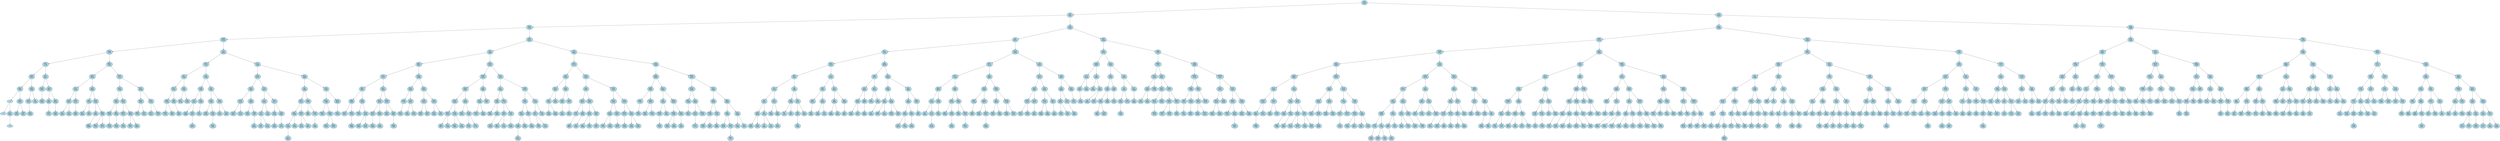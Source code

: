 digraph G {
node [shape=ellipse, style=filled, fillcolor=lightblue, fontsize=18, width=1.2, fixedsize=false];
ranksep=1.5;
nodesep=0.1;
splines=true;
ordering=out;
"NAV-\n0140" -> "IDY-\n5341";
"IDY-\n5341" -> "DQS-\n7226";
"DQS-\n7226" -> "BWR-\n5678";
"BWR-\n5678" -> "AQZ-\n4738";
"AQZ-\n4738" -> "ALN-\n1132";
"ALN-\n1132" -> "AEP-\n4574";
"AEP-\n4574" -> "ABL-\n7035";
"ABL-\n7035" -> "2";
"2" -> "1";
"2" -> "AAU-\n8024";
"AAU-\n8024" -> "3";
"ABL-\n7035" -> "ADW-\n8533";
"ADW-\n8533" -> "ABT-\n4100";
"ADW-\n8533" -> "ADZ-\n8811";
"AEP-\n4574" -> "AHS-\n2300";
"AHS-\n2300" -> "AFD-\n3103";
"AFD-\n3103" -> "AHE-\n6749";
"AHS-\n2300" -> "AII-\n7169";
"ALN-\n1132" -> "ANI-\n6421";
"ANI-\n6421" -> "AMO-\n4501";
"AMO-\n4501" -> "AMP-\n6829";
"ANI-\n6421" -> "APN-\n6817";
"APN-\n6817" -> "ANI-\n8491";
"ANI-\n8491" -> "ANY-\n1151";
"APN-\n6817" -> "APP-\n0094";
"APP-\n0094" -> "AQE-\n5802";
"AQZ-\n4738" -> "BFH-\n7291";
"BFH-\n7291" -> "AWV-\n4976";
"AWV-\n4976" -> "AVY-\n1033";
"AVY-\n1033" -> "ATN-\n9015";
"ATN-\n9015" -> "ASJ-\n0010";
"ATN-\n9015" -> "AUT-\n2320";
"AVY-\n1033" -> "AWV-\n4721";
"AWV-\n4721" -> "AWT-\n4087";
"AWV-\n4976" -> "AZD-\n8580";
"AZD-\n8580" -> "AYS-\n7532";
"AYS-\n7532" -> "AYG-\n9036";
"AYS-\n7532" -> "AZA-\n3761";
"AZD-\n8580" -> "BCR-\n3442";
"BCR-\n3442" -> "AZJ-\n9541";
"AZJ-\n9541" -> "BBC-\n6948";
"BCR-\n3442" -> "BDR-\n7054";
"BDR-\n7054" -> "BDE-\n1633";
"BDR-\n7054" -> "BEU-\n4171";
"BFH-\n7291" -> "BQO-\n1231";
"BQO-\n1231" -> "BLO-\n1900";
"BLO-\n1900" -> "BHF-\n2483";
"BHF-\n2483" -> "BHB-\n5254";
"BHB-\n5254" -> "BFW-\n7048";
"BHF-\n2483" -> "BKJ-\n8136";
"BKJ-\n8136" -> "BKU-\n4158";
"BLO-\n1900" -> "BOZ-\n1852";
"BOZ-\n1852" -> "BMG-\n0316";
"BMG-\n0316" -> "BOJ-\n2149";
"BOZ-\n1852" -> "BQD-\n9919";
"BQD-\n9919" -> "BPK-\n7872";
"BQD-\n9919" -> "BQL-\n4603";
"BQO-\n1231" -> "BUI-\n8088";
"BUI-\n8088" -> "BRO-\n4624";
"BRO-\n4624" -> "BQX-\n7751";
"BRO-\n4624" -> "BUF-\n9321";
"BUI-\n8088" -> "BVP-\n2723";
"BVP-\n2723" -> "BUU-\n4919";
"BVP-\n2723" -> "BWK-\n1533";
"BWR-\n5678" -> "CLV-\n5952";
"CLV-\n5952" -> "CAH-\n7316";
"CAH-\n7316" -> "BYT-\n1626";
"BYT-\n1626" -> "BYG-\n4745";
"BYG-\n4745" -> "BXO-\n3764";
"BXO-\n3764" -> "BXM-\n1724";
"BXO-\n3764" -> "BXX-\n2951";
"BYG-\n4745" -> "BYK-\n2525";
"BYK-\n2525" -> "BYQ-\n9601";
"BYT-\n1626" -> "BZN-\n3325";
"BZN-\n3325" -> "BYU-\n4749";
"BZN-\n3325" -> "CAD-\n0341";
"CAH-\n7316" -> "CGX-\n7329";
"CGX-\n7329" -> "CFB-\n7996";
"CFB-\n7996" -> "CCP-\n9162";
"CCP-\n9162" -> "CAR-\n9096";
"CCP-\n9162" -> "CDS-\n6337";
"CDS-\n6337" -> "CED-\n9278";
"CFB-\n7996" -> "CFG-\n3382";
"CFG-\n3382" -> "CFI-\n7979";
"CGX-\n7329" -> "CIB-\n6281";
"CIB-\n6281" -> "CHP-\n7420";
"CHP-\n7420" -> "CHB-\n8344";
"CHP-\n7420" -> "CHS-\n2305";
"CHS-\n2305" -> "CHQ-\n4452";
"CIB-\n6281" -> "CKU-\n5758";
"CKU-\n5758" -> "CIZ-\n0178";
"CKU-\n5758" -> "CLB-\n4919";
"CLV-\n5952" -> "CYL-\n3540";
"CYL-\n3540" -> "CSQ-\n8175";
"CSQ-\n8175" -> "CRG-\n3800";
"CRG-\n3800" -> "CON-\n9322";
"CON-\n9322" -> "CNH-\n6051";
"CON-\n9322" -> "COO-\n5139";
"CRG-\n3800" -> "CRN-\n3890";
"CRN-\n3890" -> "CRN-\n3529";
"CRN-\n3890" -> "CRR-\n2727";
"CRR-\n2727" -> "CRZ-\n6918";
"CSQ-\n8175" -> "CVZ-\n6278";
"CVZ-\n6278" -> "CUZ-\n0552";
"CUZ-\n0552" -> "CTI-\n3812";
"CTI-\n3812" -> "CSX-\n6161";
"CTI-\n3812" -> "CUS-\n9162";
"CUZ-\n0552" -> "CVI-\n4246";
"CVZ-\n6278" -> "CXG-\n4311";
"CXG-\n4311" -> "CWI-\n0796";
"CWI-\n0796" -> "CXD-\n0806";
"CXG-\n4311" -> "CXW-\n8262";
"CXW-\n8262" -> "CXU-\n4170";
"CYL-\n3540" -> "DLS-\n2899";
"DLS-\n2899" -> "DIX-\n1566";
"DIX-\n1566" -> "DFZ-\n6133";
"DFZ-\n6133" -> "DDL-\n8786";
"DDL-\n8786" -> "CYZ-\n5646";
"CYZ-\n5646" -> "CYO-\n9612";
"DDL-\n8786" -> "DFF-\n4539";
"DFZ-\n6133" -> "DHP-\n2377";
"DHP-\n2377" -> "DGY-\n4444";
"DHP-\n2377" -> "DIV-\n0874";
"DIX-\n1566" -> "DKH-\n3750";
"DKH-\n3750" -> "DJE-\n3852";
"DKH-\n3750" -> "DLM-\n7753";
"DLM-\n7753" -> "DLJ-\n1580";
"DLS-\n2899" -> "DOJ-\n4193";
"DOJ-\n4193" -> "DMG-\n1589";
"DMG-\n1589" -> "DMG-\n0349";
"DMG-\n1589" -> "DMW-\n1088";
"DMW-\n1088" -> "DML-\n0016";
"DMW-\n1088" -> "DMX-\n5634";
"DOJ-\n4193" -> "DOO-\n8692";
"DOO-\n8692" -> "DQO-\n3756";
"DQS-\n7226" -> "FWS-\n0041";
"FWS-\n0041" -> "EIP-\n4496";
"EIP-\n4496" -> "DZC-\n8931";
"DZC-\n8931" -> "DVG-\n1277";
"DVG-\n1277" -> "DRS-\n8341";
"DRS-\n8341" -> "DRK-\n5093";
"DRK-\n5093" -> "DQZ-\n9727";
"DRK-\n5093" -> "DRQ-\n7410";
"DRQ-\n7410" -> "DRQ-\n9664";
"DRS-\n8341" -> "DTB-\n7652";
"DTB-\n7652" -> "DSH-\n3719";
"DTB-\n7652" -> "DUR-\n8436";
"DUR-\n8436" -> "DTH-\n5000";
"DUR-\n8436" -> "DUZ-\n8001";
"DVG-\n1277" -> "DXO-\n0442";
"DXO-\n0442" -> "DWS-\n9072";
"DWS-\n9072" -> "DVN-\n6479";
"DVN-\n6479" -> "DWL-\n0966";
"DWS-\n9072" -> "DWV-\n8659";
"DWV-\n8659" -> "DXO-\n0264";
"DXO-\n0442" -> "DXW-\n3105";
"DXW-\n3105" -> "DXQ-\n3632";
"DXW-\n3105" -> "DYR-\n8861";
"DYR-\n8861" -> "DXW-\n7600";
"DZC-\n8931" -> "EDQ-\n8364";
"EDQ-\n8364" -> "EAG-\n5296";
"EAG-\n5296" -> "DZK-\n7375";
"DZK-\n7375" -> "DZN-\n7220";
"EAG-\n5296" -> "EAS-\n2601";
"EAS-\n2601" -> "EAJ-\n6154";
"EAS-\n2601" -> "ECX-\n0570";
"EDQ-\n8364" -> "EES-\n2634";
"EES-\n2634" -> "EDW-\n0423";
"EDW-\n0423" -> "EDR-\n6061";
"EDW-\n0423" -> "EEF-\n0617";
"EES-\n2634" -> "EET-\n6576";
"EET-\n6576" -> "EES-\n6200";
"EET-\n6576" -> "EIA-\n9721";
"EIP-\n4496" -> "FDW-\n6924";
"FDW-\n6924" -> "EWB-\n0203";
"EWB-\n0203" -> "EQD-\n9291";
"EQD-\n9291" -> "ELM-\n5863";
"ELM-\n5863" -> "EKM-\n5032";
"EKM-\n5032" -> "EJB-\n0417";
"EKM-\n5032" -> "ELL-\n4345";
"ELM-\n5863" -> "EOE-\n5245";
"EOE-\n5245" -> "EMG-\n2945";
"EOE-\n5245" -> "EPI-\n9236";
"EQD-\n9291" -> "ETA-\n4820";
"ETA-\n4820" -> "EQQ-\n6012";
"ETA-\n4820" -> "EUR-\n0097";
"EUR-\n0097" -> "ETN-\n5702";
"EUR-\n0097" -> "EVU-\n1178";
"EWB-\n0203" -> "FAD-\n8893";
"FAD-\n8893" -> "EZG-\n8460";
"EZG-\n8460" -> "EWN-\n1047";
"EZG-\n8460" -> "EZS-\n6089";
"FAD-\n8893" -> "FDG-\n5707";
"FDW-\n6924" -> "FOF-\n7291";
"FOF-\n7291" -> "FJU-\n3265";
"FJU-\n3265" -> "FFE-\n4442";
"FFE-\n4442" -> "FED-\n0985";
"FFE-\n4442" -> "FHH-\n3644";
"FHH-\n3644" -> "FGR-\n6520";
"FJU-\n3265" -> "FML-\n2718";
"FML-\n2718" -> "FKA-\n3877";
"FKA-\n3877" -> "FJU-\n9529";
"FKA-\n3877" -> "FLV-\n1638";
"FML-\n2718" -> "FNG-\n1953";
"FNG-\n1953" -> "FMQ-\n4645";
"FOF-\n7291" -> "FRP-\n5755";
"FRP-\n5755" -> "FRE-\n3330";
"FRE-\n3330" -> "FQU-\n0464";
"FQU-\n0464" -> "FQR-\n6265";
"FQR-\n6265" -> "FPI-\n9105";
"FQU-\n0464" -> "FRD-\n4059";
"FRE-\n3330" -> "FRH-\n2501";
"FRH-\n2501" -> "FRO-\n0068";
"FRP-\n5755" -> "FTU-\n3196";
"FTU-\n3196" -> "FSG-\n9217";
"FSG-\n9217" -> "FRP-\n7053";
"FSG-\n9217" -> "FTN-\n0343";
"FTU-\n3196" -> "FVG-\n1343";
"FWS-\n0041" -> "GZZ-\n6662";
"GZZ-\n6662" -> "GFQ-\n0173";
"GFQ-\n0173" -> "GAV-\n4766";
"GAV-\n4766" -> "FZO-\n4587";
"FZO-\n4587" -> "FXT-\n7002";
"FXT-\n7002" -> "FXN-\n2686";
"FXT-\n7002" -> "FXZ-\n9965";
"FZO-\n4587" -> "FZS-\n4055";
"GAV-\n4766" -> "GER-\n3967";
"GER-\n3967" -> "GDR-\n5202";
"GDR-\n5202" -> "GCC-\n0036";
"GER-\n3967" -> "GFB-\n7672";
"GFB-\n7672" -> "GEU-\n8194";
"GFQ-\n0173" -> "GON-\n9054";
"GON-\n9054" -> "GJD-\n5767";
"GJD-\n5767" -> "GHR-\n4672";
"GHR-\n4672" -> "GGX-\n3151";
"GGX-\n3151" -> "GHI-\n9857";
"GHR-\n4672" -> "GHT-\n5200";
"GHT-\n5200" -> "GII-\n1591";
"GJD-\n5767" -> "GMD-\n9294";
"GMD-\n9294" -> "GJM-\n5219";
"GJM-\n5219" -> "GJL-\n6444";
"GJM-\n5219" -> "GJR-\n7123";
"GMD-\n9294" -> "GMT-\n3281";
"GMT-\n3281" -> "GMY-\n1901";
"GON-\n9054" -> "GWZ-\n2379";
"GWZ-\n2379" -> "GWK-\n1094";
"GWK-\n1094" -> "GUX-\n8296";
"GUX-\n8296" -> "GSS-\n7707";
"GUX-\n8296" -> "GWB-\n6648";
"GWK-\n1094" -> "GWO-\n6872";
"GWO-\n6872" -> "GWR-\n8312";
"GWZ-\n2379" -> "GXQ-\n2730";
"GXQ-\n2730" -> "GXM-\n0372";
"GXM-\n0372" -> "GXH-\n0935";
"GXQ-\n2730" -> "GYU-\n5285";
"GYU-\n5285" -> "GYP-\n1858";
"GYU-\n5285" -> "GZE-\n8100";
"GZZ-\n6662" -> "HSV-\n8406";
"HSV-\n8406" -> "HEE-\n8955";
"HEE-\n8955" -> "HBP-\n5042";
"HBP-\n5042" -> "HAD-\n7797";
"HAD-\n7797" -> "HAZ-\n1975";
"HBP-\n5042" -> "HBW-\n2056";
"HBW-\n2056" -> "HBV-\n5202";
"HBW-\n2056" -> "HCH-\n7375";
"HEE-\n8955" -> "HLG-\n9861";
"HLG-\n9861" -> "HIF-\n1638";
"HIF-\n1638" -> "HGW-\n7887";
"HGW-\n7887" -> "HFZ-\n7619";
"HIF-\n1638" -> "HIU-\n2891";
"HLG-\n9861" -> "HPO-\n9842";
"HPO-\n9842" -> "HME-\n1456";
"HME-\n1456" -> "HLR-\n5203";
"HME-\n1456" -> "HOI-\n8029";
"HPO-\n9842" -> "HQG-\n0025";
"HQG-\n0025" -> "HST-\n4262";
"HSV-\n8406" -> "HWO-\n8078";
"HWO-\n8078" -> "HUM-\n8306";
"HUM-\n8306" -> "HUL-\n8389";
"HUL-\n8389" -> "HUC-\n5947";
"HUM-\n8306" -> "HVV-\n4988";
"HVV-\n4988" -> "HUY-\n0232";
"HUY-\n0232" -> "HUZ-\n3713";
"HVV-\n4988" -> "HWN-\n2195";
"HWO-\n8078" -> "HYZ-\n4644";
"HYZ-\n4644" -> "HYA-\n5258";
"HYA-\n5258" -> "HXH-\n2300";
"HXH-\n2300" -> "HXB-\n4527";
"HXH-\n2300" -> "HXV-\n9527";
"HYA-\n5258" -> "HYD-\n3330";
"HYD-\n3330" -> "HYJ-\n2894";
"HYZ-\n4644" -> "IBG-\n5845";
"IBG-\n5845" -> "HZJ-\n7549";
"HZJ-\n7549" -> "HZD-\n4647";
"HZJ-\n7549" -> "HZN-\n7310";
"HZN-\n7310" -> "IAB-\n7311";
"IBG-\n5845" -> "ICN-\n2088";
"ICN-\n2088" -> "ICA-\n1398";
"ICN-\n2088" -> "IDC-\n3578";
"IDY-\n5341" -> "LEX-\n9162";
"LEX-\n9162" -> "JSZ-\n4571";
"JSZ-\n4571" -> "JFU-\n7914";
"JFU-\n7914" -> "IWN-\n4616";
"IWN-\n4616" -> "IPE-\n3267";
"IPE-\n3267" -> "ILX-\n1159";
"ILX-\n1159" -> "IHI-\n5627";
"IHI-\n5627" -> "IGM-\n8326";
"IGM-\n8326" -> "IEB-\n4259";
"IGM-\n8326" -> "IGX-\n0919";
"IHI-\n5627" -> "IJS-\n2730";
"IJS-\n2730" -> "IIF-\n2660";
"IJS-\n2730" -> "ILU-\n4305";
"ILX-\n1159" -> "ING-\n0312";
"ING-\n0312" -> "IMJ-\n8799";
"ING-\n0312" -> "IPD-\n9640";
"IPD-\n9640" -> "INS-\n3872";
"IPE-\n3267" -> "IRJ-\n3305";
"IRJ-\n3305" -> "IQE-\n2802";
"IQE-\n2802" -> "IPJ-\n1351";
"IQE-\n2802" -> "IQS-\n3971";
"IRJ-\n3305" -> "IRY-\n4314";
"IRY-\n4314" -> "IRP-\n4307";
"IRP-\n4307" -> "IRN-\n1568";
"IRY-\n4314" -> "IUQ-\n4420";
"IWN-\n4616" -> "IZT-\n8419";
"IZT-\n8419" -> "IXB-\n2223";
"IXB-\n2223" -> "IWO-\n9553";
"IWO-\n9553" -> "IXB-\n0384";
"IXB-\n2223" -> "IZE-\n9483";
"IZE-\n9483" -> "IYK-\n2898";
"IZE-\n9483" -> "IZF-\n3342";
"IZT-\n8419" -> "JDI-\n9810";
"JDI-\n9810" -> "JBY-\n2986";
"JBY-\n2986" -> "JAZ-\n6699";
"JBY-\n2986" -> "JCF-\n6403";
"JDI-\n9810" -> "JES-\n5960";
"JES-\n5960" -> "JEP-\n9857";
"JFU-\n7914" -> "JKR-\n6939";
"JKR-\n6939" -> "JHK-\n1071";
"JHK-\n1071" -> "JGX-\n0902";
"JGX-\n0902" -> "JGQ-\n6870";
"JGQ-\n6870" -> "JGN-\n0256";
"JGQ-\n6870" -> "JGT-\n0371";
"JGX-\n0902" -> "JHB-\n4690";
"JHB-\n4690" -> "JHD-\n4965";
"JHK-\n1071" -> "JHV-\n9014";
"JHV-\n9014" -> "JHL-\n7319";
"JHV-\n9014" -> "JJR-\n3159";
"JJR-\n3159" -> "JIU-\n0642";
"JKR-\n6939" -> "JOS-\n0638";
"JOS-\n0638" -> "JMP-\n7656";
"JMP-\n7656" -> "JLO-\n3806";
"JLO-\n3806" -> "JKW-\n5977";
"JLO-\n3806" -> "JLU-\n0483";
"JMP-\n7656" -> "JOA-\n6456";
"JOA-\n6456" -> "JMW-\n1918";
"JOA-\n6456" -> "JOH-\n0207";
"JOS-\n0638" -> "JRI-\n6653";
"JRI-\n6653" -> "JPJ-\n2699";
"JPJ-\n2699" -> "JOX-\n8783";
"JOX-\n8783" -> "JOT-\n6070";
"JOX-\n8783" -> "JPG-\n3148";
"JPJ-\n2699" -> "JPQ-\n7807";
"JPQ-\n7807" -> "JQP-\n9106";
"JRI-\n6653" -> "JRN-\n3507";
"JRN-\n3507" -> "JRY-\n3872";
"JSZ-\n4571" -> "KOM-\n4956";
"KOM-\n4956" -> "KFG-\n8143";
"KFG-\n8143" -> "JWO-\n1166";
"JWO-\n1166" -> "JWD-\n8674";
"JWD-\n8674" -> "JTY-\n9345";
"JTY-\n9345" -> "JTL-\n9423";
"JTY-\n9345" -> "JVY-\n6115";
"JVY-\n6115" -> "JUA-\n3276";
"JWD-\n8674" -> "JWK-\n1400";
"JWK-\n1400" -> "JWL-\n7636";
"JWO-\n1166" -> "KAH-\n3081";
"KAH-\n3081" -> "JXO-\n4176";
"JXO-\n4176" -> "JWS-\n9524";
"JXO-\n4176" -> "JXW-\n2160";
"JXW-\n2160" -> "JZA-\n2325";
"KAH-\n3081" -> "KDY-\n1895";
"KDY-\n1895" -> "KDJ-\n3763";
"KDY-\n1895" -> "KEW-\n7912";
"KEW-\n7912" -> "KEU-\n7233";
"KFG-\n8143" -> "KID-\n6655";
"KID-\n6655" -> "KFR-\n9308";
"KFR-\n9308" -> "KFP-\n3158";
"KFP-\n3158" -> "KFR-\n3947";
"KFR-\n9308" -> "KGM-\n8673";
"KGM-\n8673" -> "KGE-\n8064";
"KGM-\n8673" -> "KGW-\n5913";
"KGW-\n5913" -> "KHL-\n3064";
"KID-\n6655" -> "KMK-\n2049";
"KMK-\n2049" -> "KJX-\n5946";
"KJX-\n5946" -> "KIM-\n0619";
"KJX-\n5946" -> "KKI-\n3564";
"KMK-\n2049" -> "KNW-\n7448";
"KNW-\n7448" -> "KNH-\n4629";
"KNW-\n7448" -> "KOG-\n6747";
"KOM-\n4956" -> "LAZ-\n6815";
"LAZ-\n6815" -> "KUN-\n4433";
"KUN-\n4433" -> "KQF-\n4683";
"KQF-\n4683" -> "KPW-\n2743";
"KPW-\n2743" -> "KOZ-\n1019";
"KPW-\n2743" -> "KQB-\n6719";
"KQF-\n4683" -> "KUM-\n4053";
"KUM-\n4053" -> "KUI-\n8403";
"KUN-\n4433" -> "KYQ-\n2903";
"KYQ-\n2903" -> "KWZ-\n1634";
"KWZ-\n1634" -> "KVB-\n9989";
"KWZ-\n1634" -> "KXI-\n6659";
"KYQ-\n2903" -> "KZZ-\n5873";
"KZZ-\n5873" -> "LAY-\n6663";
"LAZ-\n6815" -> "LDA-\n4497";
"LDA-\n4497" -> "LBT-\n8889";
"LBT-\n8889" -> "LBE-\n2636";
"LBE-\n2636" -> "LBA-\n1572";
"LBE-\n2636" -> "LBL-\n9151";
"LBT-\n8889" -> "LCS-\n0710";
"LCS-\n0710" -> "LBU-\n9984";
"LDA-\n4497" -> "LDQ-\n8642";
"LDQ-\n8642" -> "LEO-\n4719";
"LEX-\n9162" -> "LXF-\n6566";
"LXF-\n6566" -> "LKO-\n7678";
"LKO-\n7678" -> "LHM-\n0993";
"LHM-\n0993" -> "LFT-\n5728";
"LFT-\n5728" -> "LEZ-\n9497";
"LEZ-\n9497" -> "LFA-\n5559";
"LFT-\n5728" -> "LGT-\n3368";
"LHM-\n0993" -> "LII-\n4595";
"LII-\n4595" -> "LIE-\n0239";
"LII-\n4595" -> "LIU-\n3608";
"LIU-\n3608" -> "LIJ-\n9022";
"LIU-\n3608" -> "LKG-\n4103";
"LKO-\n7678" -> "LQU-\n7952";
"LQU-\n7952" -> "LPZ-\n2200";
"LPZ-\n2200" -> "LOK-\n7086";
"LOK-\n7086" -> "LKV-\n8766";
"LKV-\n8766" -> "LKT-\n3681";
"LKV-\n8766" -> "LNH-\n5641";
"LOK-\n7086" -> "LPB-\n2568";
"LPZ-\n2200" -> "LQK-\n4667";
"LQK-\n4667" -> "LQS-\n6310";
"LQU-\n7952" -> "LST-\n4976";
"LST-\n4976" -> "LSI-\n0330";
"LSI-\n0330" -> "LRG-\n2942";
"LRG-\n2942" -> "LRT-\n7492";
"LSI-\n0330" -> "LSP-\n5718";
"LST-\n4976" -> "LTU-\n3558";
"LTU-\n3558" -> "LVN-\n4969";
"LXF-\n6566" -> "MJB-\n2773";
"MJB-\n2773" -> "MBH-\n2731";
"MBH-\n2731" -> "MAU-\n4339";
"MAU-\n4339" -> "LYH-\n6452";
"LYH-\n6452" -> "LYA-\n8159";
"LYH-\n6452" -> "LZL-\n9502";
"MAU-\n4339" -> "MBB-\n2136";
"MBH-\n2731" -> "MFN-\n4681";
"MFN-\n4681" -> "MEU-\n6235";
"MEU-\n6235" -> "MCD-\n9422";
"MCD-\n9422" -> "MDV-\n3795";
"MEU-\n6235" -> "MFE-\n0043";
"MFN-\n4681" -> "MHA-\n4172";
"MHA-\n4172" -> "MGD-\n6352";
"MGD-\n6352" -> "MFR-\n0371";
"MGD-\n6352" -> "MGK-\n6321";
"MHA-\n4172" -> "MHU-\n3914";
"MHU-\n3914" -> "MIU-\n0791";
"MJB-\n2773" -> "MRV-\n8880";
"MRV-\n8880" -> "MMO-\n5136";
"MMO-\n5136" -> "MKE-\n1580";
"MKE-\n1580" -> "MJP-\n9113";
"MJP-\n9113" -> "MJC-\n1122";
"MKE-\n1580" -> "MLH-\n6160";
"MLH-\n6160" -> "MKF-\n0641";
"MMO-\n5136" -> "MOJ-\n7816";
"MOJ-\n7816" -> "MNT-\n3910";
"MNT-\n3910" -> "MNJ-\n5644";
"MNT-\n3910" -> "MNU-\n2418";
"MOJ-\n7816" -> "MQN-\n6193";
"MRV-\n8880" -> "MWH-\n7537";
"MWH-\n7537" -> "MUG-\n4230";
"MUG-\n4230" -> "MTO-\n6433";
"MTO-\n6433" -> "MSG-\n8030";
"MTO-\n6433" -> "MUE-\n2999";
"MUG-\n4230" -> "MVK-\n9282";
"MWH-\n7537" -> "MYF-\n1919";
"MYF-\n1919" -> "MXW-\n9783";
"MXW-\n9783" -> "MWL-\n7667";
"MXW-\n9783" -> "MYE-\n9606";
"MYE-\n9606" -> "MYC-\n1967";
"MYF-\n1919" -> "MZX-\n1463";
"MZX-\n1463" -> "MZR-\n6483";
"MZX-\n1463" -> "NAG-\n9389";
"NAV-\n0140" -> "VCX-\n9923";
"VCX-\n9923" -> "RSL-\n6380";
"RSL-\n6380" -> "PKH-\n2114";
"PKH-\n2114" -> "ODW-\n7557";
"ODW-\n7557" -> "NPZ-\n0666";
"NPZ-\n0666" -> "NHS-\n8802";
"NHS-\n8802" -> "NCZ-\n4552";
"NCZ-\n4552" -> "NCM-\n2022";
"NCM-\n2022" -> "NCL-\n8681";
"NCL-\n8681" -> "NBN-\n7566";
"NCM-\n2022" -> "NCO-\n4015";
"NCZ-\n4552" -> "NFQ-\n1817";
"NFQ-\n1817" -> "NFI-\n5696";
"NFQ-\n1817" -> "NGD-\n7187";
"NHS-\n8802" -> "NLF-\n1338";
"NLF-\n1338" -> "NJV-\n2420";
"NJV-\n2420" -> "NID-\n5009";
"NID-\n5009" -> "NJB-\n7209";
"NJV-\n2420" -> "NKV-\n1344";
"NKV-\n1344" -> "NJY-\n5587";
"NLF-\n1338" -> "NOP-\n0919";
"NOP-\n0919" -> "NOA-\n1263";
"NOA-\n1263" -> "NLG-\n1639";
"NOA-\n1263" -> "NOM-\n0712";
"NOP-\n0919" -> "NPI-\n0475";
"NPI-\n0475" -> "NOY-\n4495";
"NPI-\n0475" -> "NPV-\n8876";
"NPZ-\n0666" -> "NRW-\n5631";
"NRW-\n5631" -> "NQZ-\n9994";
"NQZ-\n9994" -> "NQU-\n9059";
"NQU-\n9059" -> "NQA-\n1823";
"NQU-\n9059" -> "NQW-\n8278";
"NQW-\n8278" -> "NQX-\n8249";
"NQZ-\n9994" -> "NRG-\n0645";
"NRG-\n0645" -> "NRB-\n5408";
"NRG-\n0645" -> "NRG-\n2369";
"NRW-\n5631" -> "NUN-\n7646";
"NUN-\n7646" -> "NTL-\n1706";
"NTL-\n1706" -> "NTG-\n6317";
"NTG-\n6317" -> "NTC-\n1180";
"NTL-\n1706" -> "NUM-\n0712";
"NUN-\n7646" -> "OAP-\n1561";
"OAP-\n1561" -> "NWB-\n3616";
"NWB-\n3616" -> "NVE-\n7940";
"NWB-\n3616" -> "NYC-\n8675";
"OAP-\n1561" -> "OCL-\n4998";
"OCL-\n4998" -> "OCG-\n5941";
"OCL-\n4998" -> "OCX-\n3108";
"ODW-\n7557" -> "OYA-\n3545";
"OYA-\n3545" -> "ORQ-\n4178";
"ORQ-\n4178" -> "OLK-\n4771";
"OLK-\n4771" -> "OIO-\n7528";
"OIO-\n7528" -> "OHK-\n3508";
"OHK-\n3508" -> "OFK-\n1733";
"OFK-\n1733" -> "OFP-\n1390";
"OHK-\n3508" -> "OIC-\n1788";
"OIC-\n1788" -> "OHK-\n8073";
"OIC-\n1788" -> "OIN-\n7965";
"OIO-\n7528" -> "OKL-\n5736";
"OKL-\n5736" -> "OJH-\n6597";
"OJH-\n6597" -> "OJX-\n6333";
"OKL-\n5736" -> "OKV-\n1423";
"OLK-\n4771" -> "OOC-\n8286";
"OOC-\n8286" -> "ONJ-\n6121";
"ONJ-\n6121" -> "OLP-\n3920";
"ONJ-\n6121" -> "ONT-\n1709";
"OOC-\n8286" -> "OQX-\n2709";
"OQX-\n2709" -> "OQH-\n0201";
"ORQ-\n4178" -> "OUJ-\n0844";
"OUJ-\n0844" -> "OSZ-\n8619";
"OSZ-\n8619" -> "OSA-\n9035";
"OSA-\n9035" -> "ORW-\n1558";
"OSZ-\n8619" -> "OTD-\n5152";
"OUJ-\n0844" -> "OVF-\n1644";
"OVF-\n1644" -> "OUZ-\n4975";
"OVF-\n1644" -> "OWD-\n8492";
"OWD-\n8492" -> "OXU-\n5416";
"OYA-\n3545" -> "PGC-\n0879";
"PGC-\n0879" -> "PEG-\n2935";
"PEG-\n2935" -> "PAC-\n8424";
"PAC-\n8424" -> "OYW-\n2345";
"OYW-\n2345" -> "OYW-\n0852";
"OYW-\n2345" -> "PAA-\n6887";
"PAC-\n8424" -> "PCM-\n5714";
"PCM-\n5714" -> "PEC-\n0480";
"PEG-\n2935" -> "PFF-\n4037";
"PFF-\n4037" -> "PEU-\n5667";
"PEU-\n5667" -> "PER-\n6797";
"PEU-\n5667" -> "PFE-\n9908";
"PFF-\n4037" -> "PFG-\n6458";
"PGC-\n0879" -> "PHK-\n9576";
"PHK-\n9576" -> "PGP-\n1623";
"PGP-\n1623" -> "PGK-\n0283";
"PGP-\n1623" -> "PHH-\n6449";
"PHK-\n9576" -> "PIW-\n8856";
"PIW-\n8856" -> "PHX-\n4238";
"PHX-\n4238" -> "PHR-\n8384";
"PIW-\n8856" -> "PJI-\n7657";
"PJI-\n7657" -> "PJF-\n7921";
"PKH-\n2114" -> "QPC-\n2664";
"QPC-\n2664" -> "QAC-\n3331";
"QAC-\n3331" -> "PTO-\n9276";
"PTO-\n9276" -> "POJ-\n6122";
"POJ-\n6122" -> "PMM-\n4007";
"PMM-\n4007" -> "PLE-\n5046";
"PLE-\n5046" -> "PKP-\n3442";
"PLE-\n5046" -> "PLU-\n1577";
"PMM-\n4007" -> "POD-\n4218";
"POJ-\n6122" -> "PRV-\n6369";
"PRV-\n6369" -> "PQM-\n8909";
"PQM-\n8909" -> "PQD-\n8818";
"PQM-\n8909" -> "PRT-\n0810";
"PRV-\n6369" -> "PRZ-\n1905";
"PRZ-\n1905" -> "PRY-\n6118";
"PRZ-\n1905" -> "PSD-\n7787";
"PTO-\n9276" -> "PWP-\n4671";
"PWP-\n4671" -> "PUZ-\n2761";
"PUZ-\n2761" -> "PUB-\n4192";
"PUB-\n4192" -> "PTR-\n9447";
"PUZ-\n2761" -> "PVM-\n3789";
"PVM-\n3789" -> "PVM-\n7790";
"PWP-\n4671" -> "PYR-\n7480";
"PYR-\n7480" -> "PYJ-\n5927";
"PYR-\n7480" -> "PZW-\n2644";
"PZW-\n2644" -> "PZP-\n1165";
"QAC-\n3331" -> "QID-\n8093";
"QID-\n8093" -> "QDK-\n0845";
"QDK-\n0845" -> "QBG-\n5442";
"QBG-\n5442" -> "QAU-\n8585";
"QAU-\n8585" -> "QAZ-\n2216";
"QBG-\n5442" -> "QCA-\n5608";
"QCA-\n5608" -> "QCA-\n0061";
"QCA-\n5608" -> "QCL-\n4283";
"QDK-\n0845" -> "QEW-\n0058";
"QEW-\n0058" -> "QES-\n6188";
"QES-\n6188" -> "QDN-\n6439";
"QES-\n6188" -> "QEU-\n0144";
"QEW-\n0058" -> "QGZ-\n9641";
"QGZ-\n9641" -> "QHY-\n3246";
"QID-\n8093" -> "QMB-\n1338";
"QMB-\n1338" -> "QIR-\n8310";
"QMB-\n1338" -> "QMJ-\n6503";
"QMJ-\n6503" -> "QME-\n8876";
"QMJ-\n6503" -> "QOD-\n3903";
"QPC-\n2664" -> "REB-\n2209";
"REB-\n2209" -> "QXF-\n8134";
"QXF-\n8134" -> "QQV-\n0690";
"QQV-\n0690" -> "QPX-\n9435";
"QPX-\n9435" -> "QPR-\n9881";
"QQV-\n0690" -> "QTT-\n2330";
"QTT-\n2330" -> "QSZ-\n3459";
"QSZ-\n3459" -> "QRE-\n6919";
"QTT-\n2330" -> "QVA-\n1287";
"QVA-\n1287" -> "QUO-\n9763";
"QVA-\n1287" -> "QWG-\n7260";
"QXF-\n8134" -> "QYK-\n8793";
"QYK-\n8793" -> "QXV-\n4556";
"QXV-\n4556" -> "QXJ-\n8983";
"QXJ-\n8983" -> "QXI-\n1362";
"QXJ-\n8983" -> "QXN-\n3644";
"QXV-\n4556" -> "QYB-\n1706";
"QYB-\n1706" -> "QYD-\n0341";
"QYK-\n8793" -> "RDN-\n5235";
"RDN-\n5235" -> "RCH-\n0279";
"RCH-\n0279" -> "QZM-\n0434";
"RCH-\n0279" -> "RCU-\n8925";
"RDN-\n5235" -> "RDT-\n2980";
"RDT-\n2980" -> "RDY-\n2245";
"REB-\n2209" -> "RGR-\n4069";
"RGR-\n4069" -> "RFK-\n7414";
"RFK-\n7414" -> "REX-\n4564";
"REX-\n4564" -> "RED-\n3161";
"RED-\n3161" -> "REV-\n6758";
"REX-\n4564" -> "REZ-\n5157";
"RFK-\n7414" -> "RFR-\n3756";
"RFR-\n3756" -> "RFL-\n1042";
"RFR-\n3756" -> "RGP-\n8055";
"RGR-\n4069" -> "RKP-\n0553";
"RKP-\n0553" -> "RHS-\n9124";
"RHS-\n9124" -> "RHS-\n5456";
"RHS-\n9124" -> "RKJ-\n7162";
"RKJ-\n7162" -> "RKG-\n2220";
"RKP-\n0553" -> "RMW-\n2250";
"RMW-\n2250" -> "RLJ-\n1105";
"RLJ-\n1105" -> "RKP-\n6475";
"RMW-\n2250" -> "RNJ-\n5806";
"RNJ-\n5806" -> "RNB-\n3911";
"RNJ-\n5806" -> "RQN-\n8014";
"RSL-\n6380" -> "TWD-\n5988";
"TWD-\n5988" -> "SRV-\n7579";
"SRV-\n7579" -> "SHC-\n3802";
"SHC-\n3802" -> "SCJ-\n4446";
"SCJ-\n4446" -> "RYK-\n6704";
"RYK-\n6704" -> "RUQ-\n5595";
"RUQ-\n5595" -> "RUJ-\n1493";
"RUJ-\n1493" -> "RUI-\n9555";
"RUQ-\n5595" -> "RVM-\n4423";
"RVM-\n4423" -> "RUV-\n8673";
"RVM-\n4423" -> "RVX-\n9806";
"RVX-\n9806" -> "RWJ-\n8952";
"RYK-\n6704" -> "RZW-\n7929";
"RZW-\n7929" -> "RYX-\n3534";
"RYX-\n3534" -> "RYW-\n0114";
"RYX-\n3534" -> "RZV-\n1570";
"RZW-\n7929" -> "SCF-\n9559";
"SCF-\n9559" -> "SBX-\n0864";
"SCJ-\n4446" -> "SGB-\n1846";
"SGB-\n1846" -> "SDW-\n7266";
"SDW-\n7266" -> "SCK-\n8089";
"SDW-\n7266" -> "SEV-\n8723";
"SEV-\n8723" -> "SEN-\n9875";
"SGB-\n1846" -> "SGN-\n3272";
"SGN-\n3272" -> "SGN-\n2153";
"SGN-\n2153" -> "SGN-\n0702";
"SGN-\n3272" -> "SGX-\n3527";
"SGX-\n3527" -> "SGU-\n4401";
"SHC-\n3802" -> "SKA-\n4329";
"SKA-\n4329" -> "SIB-\n3922";
"SIB-\n3922" -> "SHR-\n5565";
"SIB-\n3922" -> "SII-\n3241";
"SII-\n3241" -> "SJJ-\n4361";
"SKA-\n4329" -> "SLY-\n0137";
"SLY-\n0137" -> "SLJ-\n2239";
"SLJ-\n2239" -> "SLG-\n5602";
"SLG-\n5602" -> "SKD-\n5157";
"SLJ-\n2239" -> "SLL-\n1511";
"SLY-\n0137" -> "SOD-\n4208";
"SOD-\n4208" -> "SNO-\n3025";
"SNO-\n3025" -> "SMK-\n1984";
"SOD-\n4208" -> "SOP-\n5973";
"SOP-\n5973" -> "SPE-\n4052";
"SRV-\n7579" -> "TNE-\n0484";
"TNE-\n0484" -> "TBY-\n7754";
"TBY-\n7754" -> "SUD-\n5268";
"SUD-\n5268" -> "STL-\n4346";
"STL-\n4346" -> "STA-\n4848";
"STL-\n4346" -> "SUD-\n0823";
"SUD-\n5268" -> "SXZ-\n1960";
"SXZ-\n1960" -> "SWV-\n9316";
"SWV-\n9316" -> "SXW-\n1396";
"SXZ-\n1960" -> "SZY-\n0056";
"TBY-\n7754" -> "THE-\n1426";
"THE-\n1426" -> "TEG-\n1069";
"TEG-\n1069" -> "TDC-\n4322";
"TDC-\n4322" -> "TBY-\n9962";
"TDC-\n4322" -> "TDK-\n3297";
"TEG-\n1069" -> "TEO-\n0607";
"TEO-\n0607" -> "TFP-\n1367";
"THE-\n1426" -> "TKI-\n0921";
"TKI-\n0921" -> "TIX-\n3749";
"TIX-\n3749" -> "THW-\n4026";
"TKI-\n0921" -> "TLW-\n4944";
"TLW-\n4944" -> "TNC-\n5962";
"TNE-\n0484" -> "TSA-\n0766";
"TSA-\n0766" -> "TQY-\n5795";
"TQY-\n5795" -> "TPZ-\n6455";
"TPZ-\n6455" -> "TOZ-\n6424";
"TOZ-\n6424" -> "TNM-\n1382";
"TPZ-\n6455" -> "TQK-\n1236";
"TQY-\n5795" -> "TRH-\n3764";
"TRH-\n3764" -> "TQY-\n6013";
"TRH-\n3764" -> "TRR-\n8946";
"TSA-\n0766" -> "TUO-\n2059";
"TUO-\n2059" -> "TTJ-\n6018";
"TTJ-\n6018" -> "TTD-\n9061";
"TTD-\n9061" -> "TSY-\n3962";
"TTJ-\n6018" -> "TUB-\n2136";
"TUO-\n2059" -> "TWC-\n0990";
"TWC-\n0990" -> "TVY-\n7250";
"TWD-\n5988" -> "UPD-\n3527";
"UPD-\n3527" -> "UIW-\n8724";
"UIW-\n8724" -> "UCK-\n5412";
"UCK-\n5412" -> "TXW-\n0257";
"TXW-\n0257" -> "TWS-\n4420";
"TWS-\n4420" -> "TWK-\n1255";
"TWS-\n4420" -> "TWW-\n4318";
"TXW-\n0257" -> "UAN-\n6472";
"UAN-\n6472" -> "TYV-\n6454";
"UAN-\n6472" -> "UAU-\n7878";
"UAU-\n7878" -> "UBS-\n4042";
"UCK-\n5412" -> "UFH-\n3778";
"UFH-\n3778" -> "UCM-\n8223";
"UCM-\n8223" -> "UCM-\n8098";
"UCM-\n8223" -> "UFA-\n1630";
"UFA-\n1630" -> "UEA-\n4963";
"UFH-\n3778" -> "UGS-\n6975";
"UGS-\n6975" -> "UFW-\n9382";
"UFW-\n9382" -> "UGE-\n2997";
"UGS-\n6975" -> "UID-\n0525";
"UIW-\n8724" -> "ULV-\n1204";
"ULV-\n1204" -> "UKY-\n7916";
"UKY-\n7916" -> "UIY-\n3719";
"UIY-\n3719" -> "UJR-\n0844";
"UKY-\n7916" -> "ULP-\n1429";
"ULP-\n1429" -> "ULP-\n8667";
"ULV-\n1204" -> "UNF-\n1973";
"UNF-\n1973" -> "UMP-\n7902";
"UMP-\n7902" -> "UMJ-\n3942";
"UNF-\n1973" -> "UOM-\n4336";
"UOM-\n4336" -> "UNX-\n4801";
"UNX-\n4801" -> "UOF-\n3028";
"UOM-\n4336" -> "UOP-\n5582";
"UPD-\n3527" -> "UVD-\n7311";
"UVD-\n7311" -> "USC-\n9652";
"USC-\n9652" -> "URL-\n7352";
"URL-\n7352" -> "UQZ-\n1442";
"UQZ-\n1442" -> "UQC-\n9570";
"URL-\n7352" -> "URT-\n6173";
"USC-\n9652" -> "UUA-\n1336";
"UUA-\n1336" -> "USI-\n9167";
"USI-\n9167" -> "UTY-\n3875";
"UUA-\n1336" -> "UUU-\n9718";
"UUU-\n9718" -> "UUN-\n7338";
"UUU-\n9718" -> "UUX-\n6782";
"UVD-\n7311" -> "UYM-\n1216";
"UYM-\n1216" -> "UXS-\n2653";
"UXS-\n2653" -> "UXO-\n5287";
"UXS-\n2653" -> "UYC-\n5638";
"UYM-\n1216" -> "VAJ-\n8643";
"VAJ-\n8643" -> "VAE-\n2356";
"VAE-\n2356" -> "UZL-\n8892";
"VAJ-\n8643" -> "VCT-\n9839";
"VCX-\n9923" -> "XHJ-\n5288";
"XHJ-\n5288" -> "WIR-\n3008";
"WIR-\n3008" -> "VRN-\n6892";
"VRN-\n6892" -> "VPQ-\n2165";
"VPQ-\n2165" -> "VNB-\n9660";
"VNB-\n9660" -> "VIB-\n2515";
"VIB-\n2515" -> "VGK-\n2672";
"VGK-\n2672" -> "VFP-\n7945";
"VGK-\n2672" -> "VGN-\n8797";
"VIB-\n2515" -> "VJF-\n7170";
"VJF-\n7170" -> "VIH-\n8734";
"VJF-\n7170" -> "VLB-\n6229";
"VNB-\n9660" -> "VOH-\n7426";
"VOH-\n7426" -> "VNZ-\n3442";
"VOH-\n7426" -> "VPP-\n9251";
"VPQ-\n2165" -> "VQT-\n8841";
"VQT-\n8841" -> "VPY-\n6022";
"VPY-\n6022" -> "VPQ-\n5712";
"VQT-\n8841" -> "VRJ-\n7512";
"VRN-\n6892" -> "WBC-\n3401";
"WBC-\n3401" -> "VZG-\n8514";
"VZG-\n8514" -> "VSY-\n2103";
"VSY-\n2103" -> "VSO-\n2593";
"VSO-\n2593" -> "VSC-\n8287";
"VSO-\n2593" -> "VSO-\n6503";
"VSY-\n2103" -> "VWH-\n2718";
"VWH-\n2718" -> "VUG-\n4884";
"VUG-\n4884" -> "VUA-\n4553";
"VUG-\n4884" -> "VVY-\n7675";
"VWH-\n2718" -> "VXC-\n9899";
"VZG-\n8514" -> "WAQ-\n6746";
"WAQ-\n6746" -> "WAG-\n5048";
"WAG-\n5048" -> "WAO-\n5957";
"WAQ-\n6746" -> "WAY-\n8870";
"WBC-\n3401" -> "WFW-\n6706";
"WFW-\n6706" -> "WCZ-\n2427";
"WCZ-\n2427" -> "WCO-\n5519";
"WCO-\n5519" -> "WBQ-\n6909";
"WBQ-\n6909" -> "WCM-\n4393";
"WCO-\n5519" -> "WCP-\n0414";
"WCZ-\n2427" -> "WFA-\n4516";
"WFA-\n4516" -> "WDC-\n3663";
"WFA-\n4516" -> "WFT-\n2961";
"WFW-\n6706" -> "WHZ-\n5921";
"WHZ-\n5921" -> "WHX-\n5068";
"WHZ-\n5921" -> "WIL-\n7438";
"WIL-\n7438" -> "WIA-\n6575";
"WIL-\n7438" -> "WIP-\n8496";
"WIR-\n3008" -> "WZC-\n2528";
"WZC-\n2528" -> "WON-\n8451";
"WON-\n8451" -> "WNC-\n3420";
"WNC-\n3420" -> "WKB-\n7670";
"WKB-\n7670" -> "WJJ-\n9218";
"WKB-\n7670" -> "WKZ-\n2568";
"WKZ-\n2568" -> "WKU-\n9156";
"WKZ-\n2568" -> "WLR-\n0960";
"WNC-\n3420" -> "WNT-\n1316";
"WNT-\n1316" -> "WNY-\n4114";
"WON-\n8451" -> "WTJ-\n1882";
"WTJ-\n1882" -> "WQC-\n3532";
"WQC-\n3532" -> "WPD-\n9696";
"WQC-\n3532" -> "WSW-\n4068";
"WTJ-\n1882" -> "WUJ-\n5115";
"WUJ-\n5115" -> "WUA-\n5354";
"WUJ-\n5115" -> "WYO-\n8432";
"WYO-\n8432" -> "WVJ-\n3650";
"WZC-\n2528" -> "XBQ-\n2059";
"XBQ-\n2059" -> "XAI-\n9133";
"XAI-\n9133" -> "WZO-\n0522";
"WZO-\n0522" -> "WZK-\n2072";
"WZK-\n2072" -> "WZJ-\n4323";
"WZO-\n0522" -> "XAB-\n1552";
"XAI-\n9133" -> "XAK-\n5473";
"XAK-\n5473" -> "XBK-\n2020";
"XBQ-\n2059" -> "XDT-\n3800";
"XDT-\n3800" -> "XCZ-\n9192";
"XCZ-\n9192" -> "XCU-\n4330";
"XCZ-\n9192" -> "XDQ-\n0224";
"XDT-\n3800" -> "XFA-\n6835";
"XFA-\n6835" -> "XDW-\n4533";
"XDW-\n4533" -> "XEZ-\n5947";
"XFA-\n6835" -> "XHH-\n7238";
"XHH-\n7238" -> "XGV-\n6941";
"XHJ-\n5288" -> "YKB-\n3709";
"YKB-\n3709" -> "XZB-\n1086";
"XZB-\n1086" -> "XQS-\n8881";
"XQS-\n8881" -> "XMT-\n4522";
"XMT-\n4522" -> "XKP-\n2860";
"XKP-\n2860" -> "XJL-\n9590";
"XJL-\n9590" -> "XID-\n8631";
"XKP-\n2860" -> "XMI-\n0138";
"XMI-\n0138" -> "XKW-\n4987";
"XMI-\n0138" -> "XMM-\n1897";
"XMT-\n4522" -> "XPA-\n8003";
"XPA-\n8003" -> "XOX-\n2553";
"XOX-\n2553" -> "XNA-\n2712";
"XPA-\n8003" -> "XPP-\n6432";
"XPP-\n6432" -> "XPG-\n8851";
"XPP-\n6432" -> "XQF-\n7966";
"XQS-\n8881" -> "XUU-\n6803";
"XUU-\n6803" -> "XTT-\n8241";
"XTT-\n8241" -> "XRQ-\n2393";
"XRQ-\n2393" -> "XRQ-\n6550";
"XTT-\n8241" -> "XUP-\n9491";
"XUU-\n6803" -> "XXL-\n7960";
"XXL-\n7960" -> "XVC-\n3731";
"XVC-\n3731" -> "XUZ-\n4599";
"XVC-\n3731" -> "XVR-\n7459";
"XXL-\n7960" -> "XYN-\n5875";
"XYN-\n5875" -> "XYC-\n5464";
"XZB-\n1086" -> "YHR-\n0188";
"YHR-\n0188" -> "YDR-\n4902";
"YDR-\n4902" -> "YBQ-\n3844";
"YBQ-\n3844" -> "XZS-\n3532";
"XZS-\n3532" -> "YAV-\n4560";
"YBQ-\n3844" -> "YCX-\n5874";
"YCX-\n5874" -> "YCY-\n7307";
"YDR-\n4902" -> "YGD-\n2804";
"YGD-\n2804" -> "YFF-\n9342";
"YGD-\n2804" -> "YHQ-\n4884";
"YHR-\n0188" -> "YJE-\n1370";
"YJE-\n1370" -> "YIV-\n4041";
"YIV-\n4041" -> "YIU-\n7670";
"YJE-\n1370" -> "YJU-\n0449";
"YJU-\n0449" -> "YJG-\n2606";
"YJU-\n0449" -> "YJU-\n4358";
"YJU-\n4358" -> "YJV-\n8144";
"YKB-\n3709" -> "ZBD-\n8619";
"ZBD-\n8619" -> "YUU-\n2131";
"YUU-\n2131" -> "YRB-\n3614";
"YRB-\n3614" -> "YNX-\n7130";
"YNX-\n7130" -> "YMT-\n1741";
"YMT-\n1741" -> "YMA-\n9340";
"YMT-\n1741" -> "YNB-\n9963";
"YNB-\n9963" -> "YNK-\n1095";
"YNX-\n7130" -> "YPU-\n6882";
"YPU-\n6882" -> "YOM-\n3067";
"YPU-\n6882" -> "YQX-\n3540";
"YRB-\n3614" -> "YUH-\n9467";
"YUH-\n9467" -> "YTG-\n2341";
"YTG-\n2341" -> "YTG-\n9327";
"YUH-\n9467" -> "YUT-\n0030";
"YUU-\n2131" -> "YWV-\n3077";
"YWV-\n3077" -> "YWD-\n8133";
"YWD-\n8133" -> "YWD-\n1088";
"YWD-\n8133" -> "YWH-\n1495";
"YWV-\n3077" -> "YYN-\n9350";
"YYN-\n9350" -> "YWX-\n0247";
"YYN-\n9350" -> "ZAW-\n4724";
"ZAW-\n4724" -> "ZBA-\n3705";
"ZBD-\n8619" -> "ZKT-\n5356";
"ZKT-\n5356" -> "ZFN-\n3562";
"ZFN-\n3562" -> "ZDF-\n5349";
"ZDF-\n5349" -> "ZBX-\n1455";
"ZBX-\n1455" -> "ZBS-\n8090";
"ZDF-\n5349" -> "ZEB-\n3696";
"ZEB-\n3696" -> "ZDZ-\n6998";
"ZEB-\n3696" -> "ZEF-\n7339";
"ZEF-\n7339" -> "ZFM-\n2467";
"ZFN-\n3562" -> "ZID-\n5321";
"ZID-\n5321" -> "ZGG-\n7713";
"ZGG-\n7713" -> "ZFV-\n9274";
"ZGG-\n7713" -> "ZHS-\n7589";
"ZID-\n5321" -> "ZIQ-\n3010";
"ZIQ-\n3010" -> "ZJI-\n6787";
"ZKT-\n5356" -> "ZNR-\n5080";
"ZNR-\n5080" -> "ZMM-\n7330";
"ZMM-\n7330" -> "ZLS-\n6864";
"ZLS-\n6864" -> "ZLA-\n2291";
"ZLS-\n6864" -> "ZLV-\n6467";
"ZMM-\n7330" -> "ZNA-\n1974";
"ZNA-\n1974" -> "ZNO-\n8709";
"ZNR-\n5080" -> "ZQO-\n9024";
"ZQO-\n9024" -> "ZPX-\n2060";
"ZPX-\n2060" -> "ZPP-\n4864";
"ZPP-\n4864" -> "ZPC-\n4115";
"ZPP-\n4864" -> "ZPU-\n7177";
"ZPX-\n2060" -> "ZPY-\n2364";
"ZPY-\n2364" -> "ZQM-\n0032";
"ZQO-\n9024" -> "ZVH-\n9548";
"ZVH-\n9548" -> "ZUL-\n6763";
"ZUL-\n6763" -> "ZUG-\n6111";
"ZVH-\n9548" -> "ZZU-\n7147";
"ZZU-\n7147" -> "ZYT-\n3852";
"ZZU-\n7147" -> "ZZV-\n0285";
}
